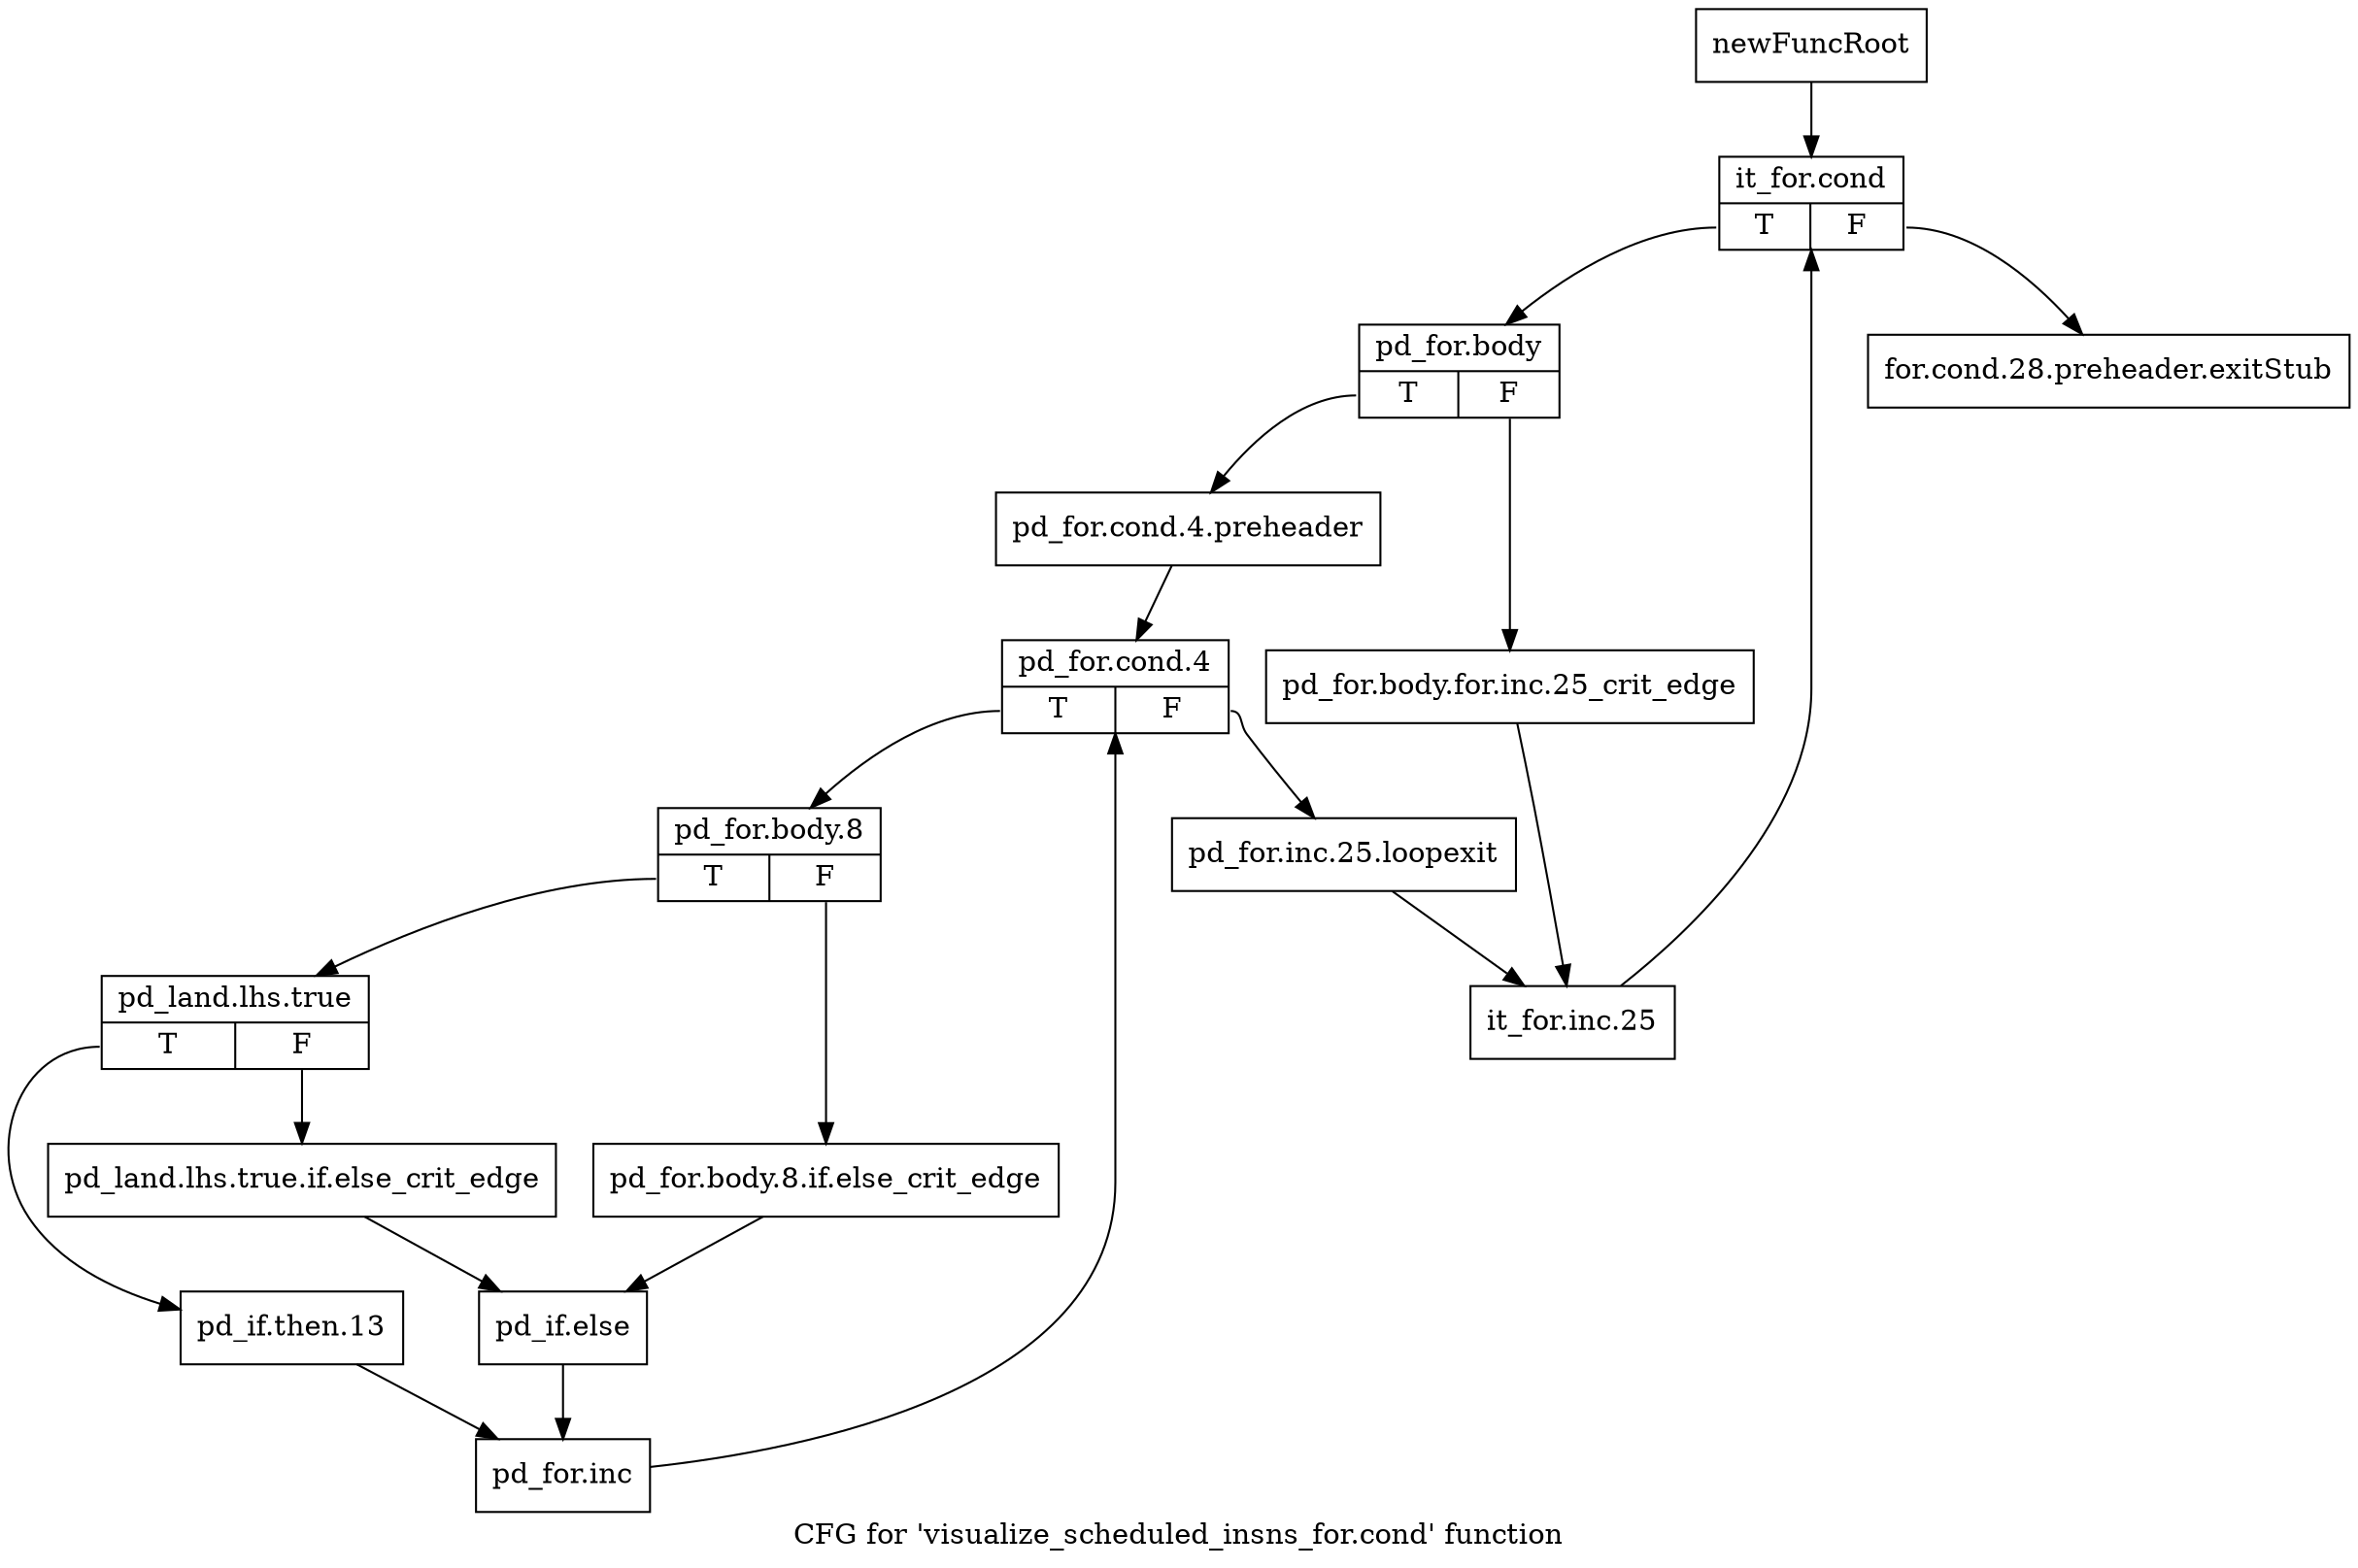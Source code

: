 digraph "CFG for 'visualize_scheduled_insns_for.cond' function" {
	label="CFG for 'visualize_scheduled_insns_for.cond' function";

	Node0xc263f40 [shape=record,label="{newFuncRoot}"];
	Node0xc263f40 -> Node0xc2643e0;
	Node0xc264390 [shape=record,label="{for.cond.28.preheader.exitStub}"];
	Node0xc2643e0 [shape=record,label="{it_for.cond|{<s0>T|<s1>F}}"];
	Node0xc2643e0:s0 -> Node0xc264430;
	Node0xc2643e0:s1 -> Node0xc264390;
	Node0xc264430 [shape=record,label="{pd_for.body|{<s0>T|<s1>F}}"];
	Node0xc264430:s0 -> Node0xc2644d0;
	Node0xc264430:s1 -> Node0xc264480;
	Node0xc264480 [shape=record,label="{pd_for.body.for.inc.25_crit_edge}"];
	Node0xc264480 -> Node0xc2645c0;
	Node0xc2644d0 [shape=record,label="{pd_for.cond.4.preheader}"];
	Node0xc2644d0 -> Node0xc264520;
	Node0xc264520 [shape=record,label="{pd_for.cond.4|{<s0>T|<s1>F}}"];
	Node0xc264520:s0 -> Node0xc264610;
	Node0xc264520:s1 -> Node0xc264570;
	Node0xc264570 [shape=record,label="{pd_for.inc.25.loopexit}"];
	Node0xc264570 -> Node0xc2645c0;
	Node0xc2645c0 [shape=record,label="{it_for.inc.25}"];
	Node0xc2645c0 -> Node0xc2643e0;
	Node0xc264610 [shape=record,label="{pd_for.body.8|{<s0>T|<s1>F}}"];
	Node0xc264610:s0 -> Node0xc2646b0;
	Node0xc264610:s1 -> Node0xc264660;
	Node0xc264660 [shape=record,label="{pd_for.body.8.if.else_crit_edge}"];
	Node0xc264660 -> Node0xc264750;
	Node0xc2646b0 [shape=record,label="{pd_land.lhs.true|{<s0>T|<s1>F}}"];
	Node0xc2646b0:s0 -> Node0xc2647a0;
	Node0xc2646b0:s1 -> Node0xc264700;
	Node0xc264700 [shape=record,label="{pd_land.lhs.true.if.else_crit_edge}"];
	Node0xc264700 -> Node0xc264750;
	Node0xc264750 [shape=record,label="{pd_if.else}"];
	Node0xc264750 -> Node0xc2647f0;
	Node0xc2647a0 [shape=record,label="{pd_if.then.13}"];
	Node0xc2647a0 -> Node0xc2647f0;
	Node0xc2647f0 [shape=record,label="{pd_for.inc}"];
	Node0xc2647f0 -> Node0xc264520;
}
